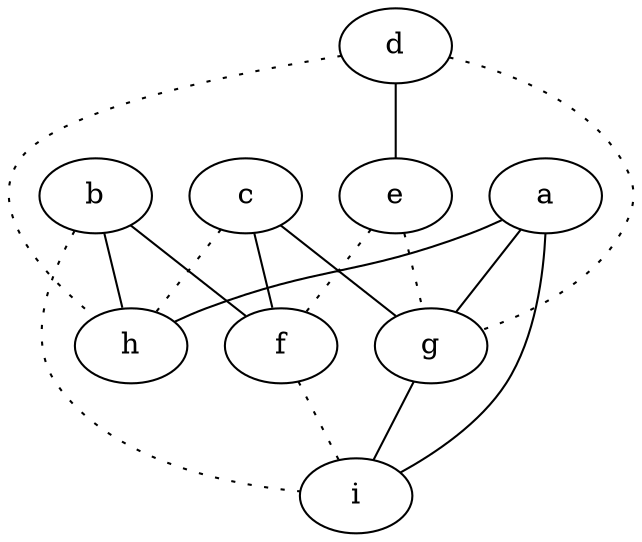 graph {
a -- g;
a -- h;
a -- i;
b -- f;
b -- h;
b -- i [style=dotted];
c -- f;
c -- g;
c -- h [style=dotted];
d -- e;
d -- g [style=dotted];
d -- h [style=dotted];
e -- f [style=dotted];
e -- g [style=dotted];
f -- i [style=dotted];
g -- i;
}
